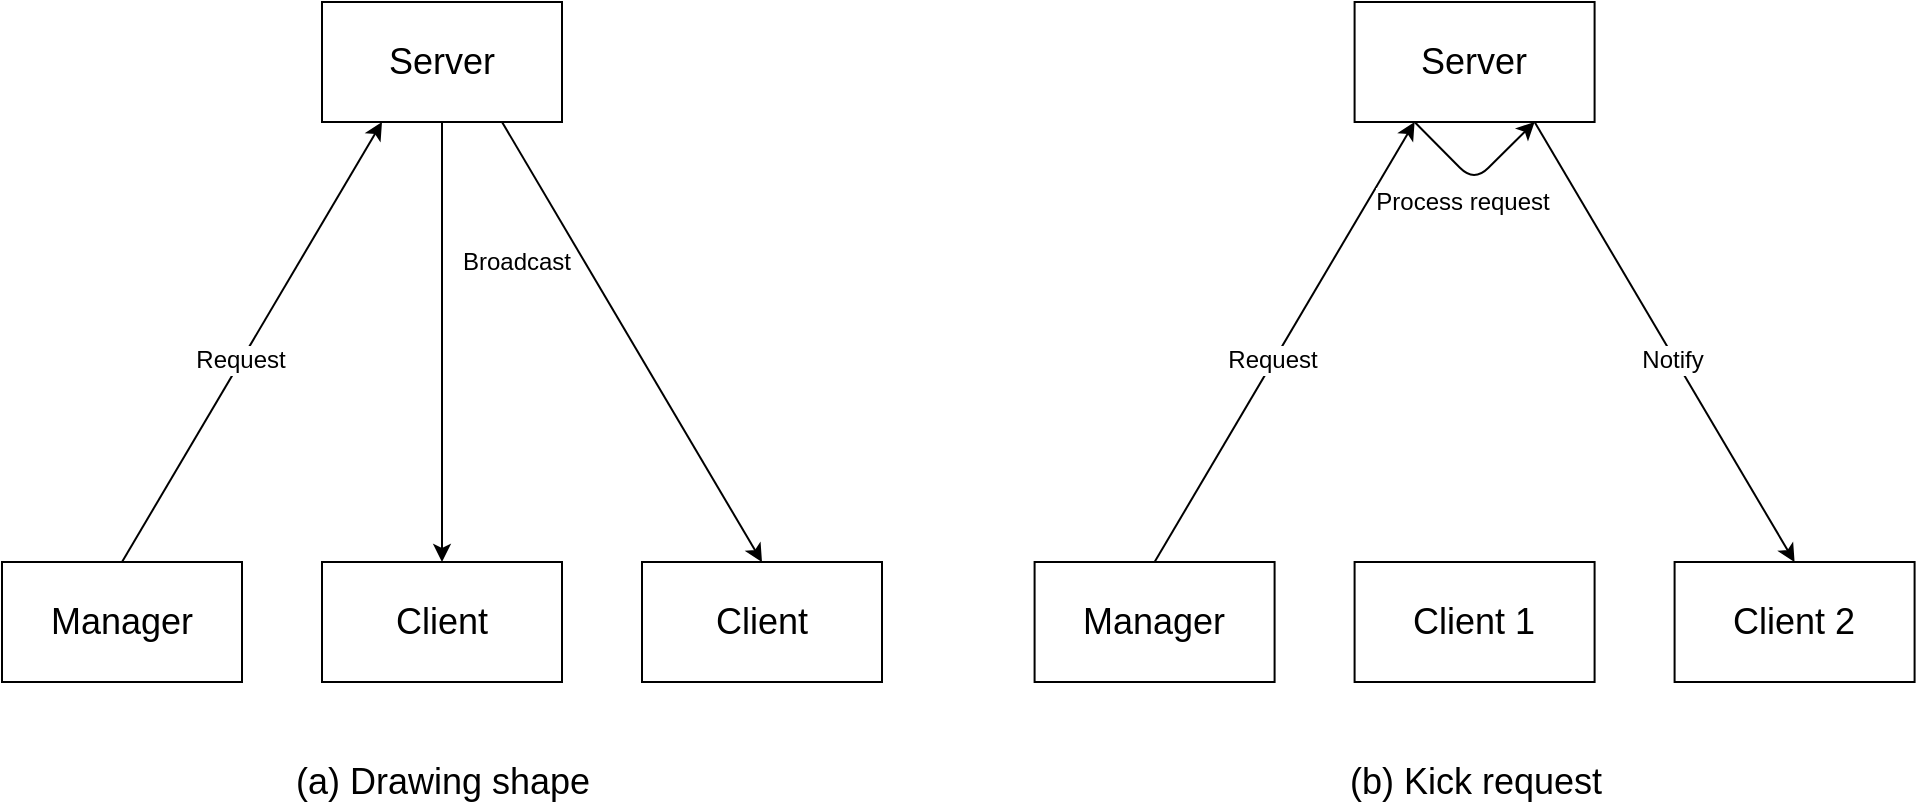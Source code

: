 <mxfile version="11.3.0" type="device" pages="1"><diagram id="o31dL60qFWCyZcoc-E3k" name="第 1 页"><mxGraphModel dx="1531" dy="1360" grid="1" gridSize="10" guides="1" tooltips="1" connect="1" arrows="1" fold="1" page="1" pageScale="1" pageWidth="827" pageHeight="1169" math="0" shadow="0"><root><mxCell id="0"/><mxCell id="1" parent="0"/><mxCell id="LbPrsScy5WveojyuGaC_-9" value="" style="endArrow=classic;html=1;exitX=0.75;exitY=1;exitDx=0;exitDy=0;entryX=0.5;entryY=0;entryDx=0;entryDy=0;" edge="1" parent="1" source="LbPrsScy5WveojyuGaC_-1" target="LbPrsScy5WveojyuGaC_-4"><mxGeometry width="50" height="50" relative="1" as="geometry"><mxPoint x="320" y="470.0" as="sourcePoint"/><mxPoint x="320" y="690" as="targetPoint"/></mxGeometry></mxCell><mxCell id="LbPrsScy5WveojyuGaC_-1" value="&lt;font style=&quot;font-size: 18px&quot;&gt;Server&lt;/font&gt;" style="rounded=0;whiteSpace=wrap;html=1;" vertex="1" parent="1"><mxGeometry x="250" y="400" width="120" height="60" as="geometry"/></mxCell><mxCell id="LbPrsScy5WveojyuGaC_-2" value="&lt;font style=&quot;font-size: 18px&quot;&gt;Client&lt;/font&gt;" style="rounded=0;whiteSpace=wrap;html=1;" vertex="1" parent="1"><mxGeometry x="250" y="680" width="120" height="60" as="geometry"/></mxCell><mxCell id="LbPrsScy5WveojyuGaC_-3" value="&lt;font style=&quot;font-size: 18px&quot;&gt;Manager&lt;/font&gt;" style="rounded=0;whiteSpace=wrap;html=1;" vertex="1" parent="1"><mxGeometry x="90" y="680" width="120" height="60" as="geometry"/></mxCell><mxCell id="LbPrsScy5WveojyuGaC_-4" value="&lt;font style=&quot;font-size: 18px&quot;&gt;Client&lt;/font&gt;" style="rounded=0;whiteSpace=wrap;html=1;" vertex="1" parent="1"><mxGeometry x="410" y="680" width="120" height="60" as="geometry"/></mxCell><mxCell id="LbPrsScy5WveojyuGaC_-5" value="" style="endArrow=classic;html=1;exitX=0.5;exitY=0;exitDx=0;exitDy=0;" edge="1" parent="1" source="LbPrsScy5WveojyuGaC_-3"><mxGeometry width="50" height="50" relative="1" as="geometry"><mxPoint x="130" y="650" as="sourcePoint"/><mxPoint x="280" y="460" as="targetPoint"/></mxGeometry></mxCell><mxCell id="LbPrsScy5WveojyuGaC_-6" value="Request" style="text;html=1;resizable=0;points=[];align=center;verticalAlign=middle;labelBackgroundColor=#ffffff;" vertex="1" connectable="0" parent="LbPrsScy5WveojyuGaC_-5"><mxGeometry x="-0.09" y="1" relative="1" as="geometry"><mxPoint as="offset"/></mxGeometry></mxCell><mxCell id="LbPrsScy5WveojyuGaC_-7" value="" style="endArrow=classic;html=1;exitX=0.5;exitY=1;exitDx=0;exitDy=0;entryX=0.5;entryY=0;entryDx=0;entryDy=0;" edge="1" parent="1" source="LbPrsScy5WveojyuGaC_-1" target="LbPrsScy5WveojyuGaC_-2"><mxGeometry width="50" height="50" relative="1" as="geometry"><mxPoint x="320" y="470" as="sourcePoint"/><mxPoint x="490" y="490.0" as="targetPoint"/></mxGeometry></mxCell><mxCell id="LbPrsScy5WveojyuGaC_-10" value="Broadcast" style="text;html=1;resizable=0;points=[];align=center;verticalAlign=middle;labelBackgroundColor=#ffffff;" vertex="1" connectable="0" parent="LbPrsScy5WveojyuGaC_-7"><mxGeometry x="-0.664" y="-1" relative="1" as="geometry"><mxPoint x="38" y="33" as="offset"/></mxGeometry></mxCell><mxCell id="LbPrsScy5WveojyuGaC_-12" value="&lt;font style=&quot;font-size: 18px&quot;&gt;Server&lt;/font&gt;" style="rounded=0;whiteSpace=wrap;html=1;" vertex="1" parent="1"><mxGeometry x="766.293" y="400" width="120" height="60" as="geometry"/></mxCell><mxCell id="LbPrsScy5WveojyuGaC_-13" value="&lt;font style=&quot;font-size: 18px&quot;&gt;Client 1&lt;/font&gt;" style="rounded=0;whiteSpace=wrap;html=1;" vertex="1" parent="1"><mxGeometry x="766.293" y="680" width="120" height="60" as="geometry"/></mxCell><mxCell id="LbPrsScy5WveojyuGaC_-14" value="&lt;font style=&quot;font-size: 18px&quot;&gt;Manager&lt;/font&gt;" style="rounded=0;whiteSpace=wrap;html=1;" vertex="1" parent="1"><mxGeometry x="606.293" y="680" width="120" height="60" as="geometry"/></mxCell><mxCell id="LbPrsScy5WveojyuGaC_-15" value="&lt;font style=&quot;font-size: 18px&quot;&gt;Client 2&lt;/font&gt;" style="rounded=0;whiteSpace=wrap;html=1;" vertex="1" parent="1"><mxGeometry x="926.293" y="680" width="120" height="60" as="geometry"/></mxCell><mxCell id="LbPrsScy5WveojyuGaC_-16" value="" style="endArrow=classic;html=1;exitX=0.5;exitY=0;exitDx=0;exitDy=0;" edge="1" parent="1" source="LbPrsScy5WveojyuGaC_-14"><mxGeometry width="50" height="50" relative="1" as="geometry"><mxPoint x="646.293" y="650" as="sourcePoint"/><mxPoint x="796.293" y="460.0" as="targetPoint"/></mxGeometry></mxCell><mxCell id="LbPrsScy5WveojyuGaC_-17" value="Request" style="text;html=1;resizable=0;points=[];align=center;verticalAlign=middle;labelBackgroundColor=#ffffff;" vertex="1" connectable="0" parent="LbPrsScy5WveojyuGaC_-16"><mxGeometry x="-0.09" y="1" relative="1" as="geometry"><mxPoint as="offset"/></mxGeometry></mxCell><mxCell id="LbPrsScy5WveojyuGaC_-18" value="" style="endArrow=classic;html=1;exitX=0.75;exitY=1;exitDx=0;exitDy=0;entryX=0.5;entryY=0;entryDx=0;entryDy=0;" edge="1" parent="1" source="LbPrsScy5WveojyuGaC_-12" target="LbPrsScy5WveojyuGaC_-15"><mxGeometry width="50" height="50" relative="1" as="geometry"><mxPoint x="836.293" y="470" as="sourcePoint"/><mxPoint x="1006.293" y="490.0" as="targetPoint"/></mxGeometry></mxCell><mxCell id="LbPrsScy5WveojyuGaC_-23" value="&lt;font style=&quot;font-size: 12px;&quot;&gt;Notify&lt;/font&gt;" style="text;html=1;resizable=0;points=[];align=center;verticalAlign=middle;labelBackgroundColor=#ffffff;fontSize=12;" vertex="1" connectable="0" parent="LbPrsScy5WveojyuGaC_-18"><mxGeometry x="0.072" y="-1" relative="1" as="geometry"><mxPoint as="offset"/></mxGeometry></mxCell><mxCell id="LbPrsScy5WveojyuGaC_-20" value="(a) Drawing shape" style="text;html=1;strokeColor=none;fillColor=none;align=center;verticalAlign=middle;whiteSpace=wrap;rounded=0;fontSize=18;" vertex="1" parent="1"><mxGeometry x="232.5" y="780" width="155" height="20" as="geometry"/></mxCell><mxCell id="LbPrsScy5WveojyuGaC_-21" value="(b) Kick request" style="text;html=1;strokeColor=none;fillColor=none;align=center;verticalAlign=middle;whiteSpace=wrap;rounded=0;fontSize=18;" vertex="1" parent="1"><mxGeometry x="750.5" y="780" width="152" height="20" as="geometry"/></mxCell><mxCell id="LbPrsScy5WveojyuGaC_-22" value="" style="endArrow=classic;html=1;fontSize=18;exitX=0.25;exitY=1;exitDx=0;exitDy=0;entryX=0.75;entryY=1;entryDx=0;entryDy=0;" edge="1" parent="1" source="LbPrsScy5WveojyuGaC_-12" target="LbPrsScy5WveojyuGaC_-12"><mxGeometry width="50" height="50" relative="1" as="geometry"><mxPoint x="790" y="550" as="sourcePoint"/><mxPoint x="840" y="500" as="targetPoint"/><Array as="points"><mxPoint x="826" y="490"/></Array></mxGeometry></mxCell><mxCell id="LbPrsScy5WveojyuGaC_-24" value="Process request" style="text;html=1;resizable=0;points=[];align=center;verticalAlign=middle;labelBackgroundColor=#ffffff;fontSize=12;" vertex="1" connectable="0" parent="LbPrsScy5WveojyuGaC_-22"><mxGeometry x="-0.009" y="5" relative="1" as="geometry"><mxPoint x="-3" y="13.5" as="offset"/></mxGeometry></mxCell></root></mxGraphModel></diagram></mxfile>